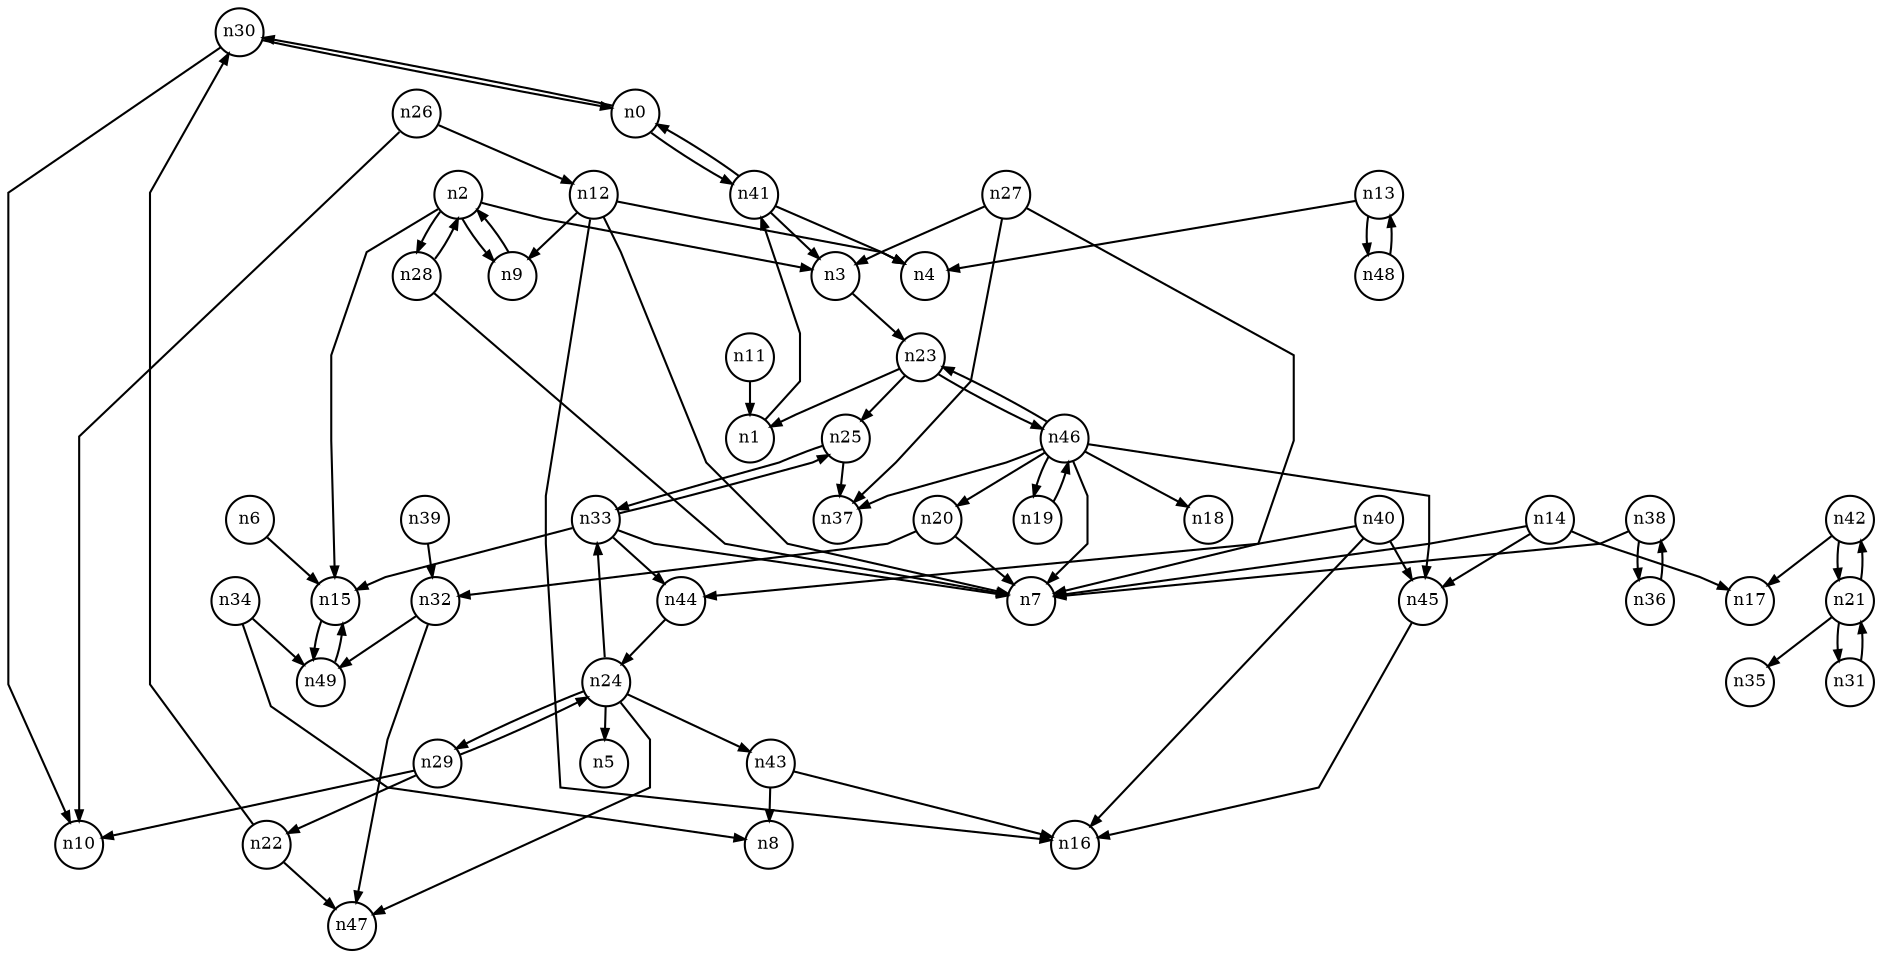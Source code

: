 digraph G{
splines=polyline;
ranksep=0.22;
nodesep=0.22;
nodesize=0.16;
fontsize=8
edge [arrowsize=0.5]
node [fontsize=8 shape=circle width=0.32 fixedsize=shape];

n30 -> n10
n30 -> n0
n0 -> n30
n0 -> n41
n41 -> n3
n41 -> n4
n41 -> n0
n1 -> n41
n3 -> n23
n2 -> n3
n2 -> n9
n2 -> n15
n2 -> n28
n9 -> n2
n15 -> n49
n28 -> n7
n28 -> n2
n6 -> n15
n11 -> n1
n12 -> n4
n12 -> n7
n12 -> n9
n12 -> n16
n13 -> n4
n13 -> n48
n48 -> n13
n14 -> n7
n14 -> n17
n14 -> n45
n45 -> n16
n49 -> n15
n20 -> n7
n20 -> n32
n32 -> n47
n32 -> n49
n31 -> n21
n21 -> n31
n21 -> n35
n21 -> n42
n42 -> n17
n42 -> n21
n22 -> n30
n22 -> n47
n23 -> n1
n23 -> n25
n23 -> n46
n25 -> n33
n25 -> n37
n24 -> n5
n24 -> n29
n24 -> n33
n24 -> n43
n24 -> n47
n29 -> n10
n29 -> n22
n29 -> n24
n33 -> n7
n33 -> n15
n33 -> n44
n33 -> n25
n43 -> n8
n43 -> n16
n26 -> n10
n26 -> n12
n27 -> n3
n27 -> n7
n27 -> n37
n44 -> n24
n34 -> n8
n34 -> n49
n38 -> n7
n38 -> n36
n36 -> n38
n39 -> n32
n40 -> n16
n40 -> n44
n40 -> n45
n46 -> n7
n46 -> n18
n46 -> n19
n46 -> n20
n46 -> n23
n46 -> n37
n46 -> n45
n19 -> n46
}
